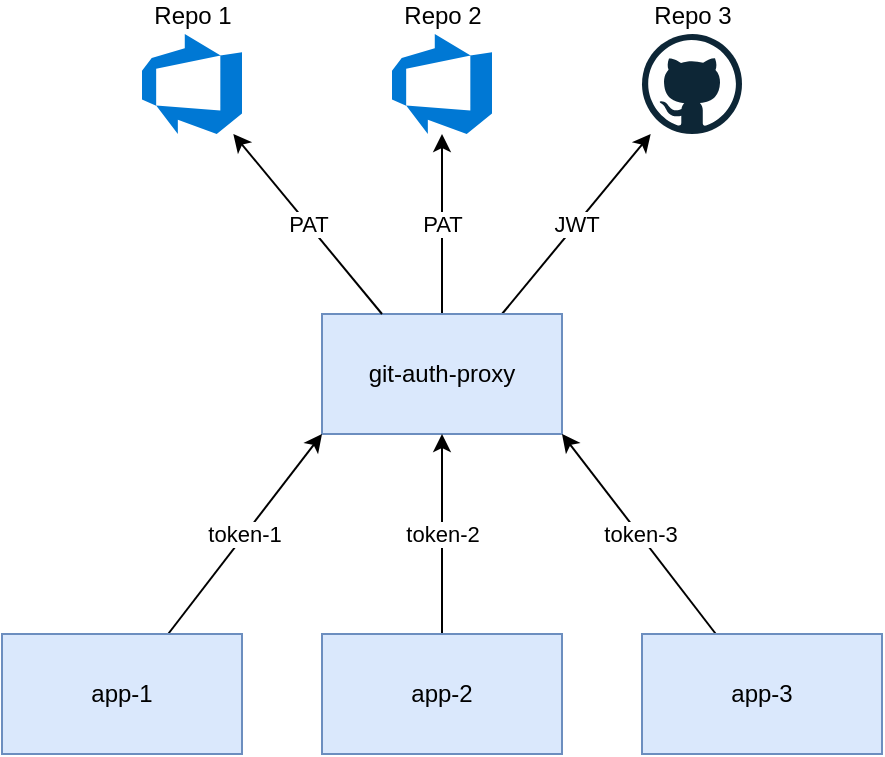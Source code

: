 <mxfile version="15.4.0" type="device"><diagram id="gbA4HWZm-8l8qiuZn7tg" name="architecture"><mxGraphModel dx="2200" dy="581" grid="1" gridSize="10" guides="1" tooltips="1" connect="1" arrows="1" fold="1" page="1" pageScale="1" pageWidth="3300" pageHeight="4681" math="0" shadow="0"><root><mxCell id="0"/><mxCell id="1" parent="0"/><mxCell id="1pK9raDI-22uwQvDzJoq-3" value="PAT" style="edgeStyle=orthogonalEdgeStyle;rounded=0;orthogonalLoop=1;jettySize=auto;html=1;" parent="1" source="1pK9raDI-22uwQvDzJoq-1" target="1pK9raDI-22uwQvDzJoq-2" edge="1"><mxGeometry relative="1" as="geometry"/></mxCell><mxCell id="X1GxKgI7n1tQLYHtwRxn-4" value="JWT" style="rounded=0;orthogonalLoop=1;jettySize=auto;html=1;exitX=0.75;exitY=0;exitDx=0;exitDy=0;" edge="1" parent="1" source="1pK9raDI-22uwQvDzJoq-1" target="X1GxKgI7n1tQLYHtwRxn-1"><mxGeometry relative="1" as="geometry"/></mxCell><mxCell id="1pK9raDI-22uwQvDzJoq-1" value="git-auth-proxy" style="rounded=0;whiteSpace=wrap;html=1;fillColor=#dae8fc;strokeColor=#6c8ebf;" parent="1" vertex="1"><mxGeometry x="1000" y="420" width="120" height="60" as="geometry"/></mxCell><mxCell id="1pK9raDI-22uwQvDzJoq-2" value="Repo 2" style="aspect=fixed;html=1;points=[];align=center;image;fontSize=12;image=img/lib/mscae/Azure_DevOps.svg;labelPosition=center;verticalLabelPosition=top;verticalAlign=bottom;" parent="1" vertex="1"><mxGeometry x="1035" y="280" width="50" height="50" as="geometry"/></mxCell><mxCell id="1pK9raDI-22uwQvDzJoq-7" value="token-1" style="rounded=0;orthogonalLoop=1;jettySize=auto;html=1;entryX=0;entryY=1;entryDx=0;entryDy=0;" parent="1" source="1pK9raDI-22uwQvDzJoq-4" target="1pK9raDI-22uwQvDzJoq-1" edge="1"><mxGeometry relative="1" as="geometry"/></mxCell><mxCell id="1pK9raDI-22uwQvDzJoq-4" value="app-1" style="rounded=0;whiteSpace=wrap;html=1;fillColor=#dae8fc;strokeColor=#6c8ebf;" parent="1" vertex="1"><mxGeometry x="840" y="580" width="120" height="60" as="geometry"/></mxCell><mxCell id="1pK9raDI-22uwQvDzJoq-8" value="token-2" style="edgeStyle=none;rounded=0;orthogonalLoop=1;jettySize=auto;html=1;" parent="1" source="1pK9raDI-22uwQvDzJoq-5" target="1pK9raDI-22uwQvDzJoq-1" edge="1"><mxGeometry relative="1" as="geometry"/></mxCell><mxCell id="1pK9raDI-22uwQvDzJoq-5" value="app-2" style="rounded=0;whiteSpace=wrap;html=1;fillColor=#dae8fc;strokeColor=#6c8ebf;" parent="1" vertex="1"><mxGeometry x="1000" y="580" width="120" height="60" as="geometry"/></mxCell><mxCell id="1pK9raDI-22uwQvDzJoq-9" value="token-3" style="edgeStyle=none;rounded=0;orthogonalLoop=1;jettySize=auto;html=1;entryX=1;entryY=1;entryDx=0;entryDy=0;" parent="1" source="1pK9raDI-22uwQvDzJoq-6" target="1pK9raDI-22uwQvDzJoq-1" edge="1"><mxGeometry relative="1" as="geometry"/></mxCell><mxCell id="1pK9raDI-22uwQvDzJoq-6" value="app-3" style="rounded=0;whiteSpace=wrap;html=1;fillColor=#dae8fc;strokeColor=#6c8ebf;" parent="1" vertex="1"><mxGeometry x="1160" y="580" width="120" height="60" as="geometry"/></mxCell><mxCell id="X1GxKgI7n1tQLYHtwRxn-1" value="Repo 3" style="dashed=0;outlineConnect=0;html=1;align=center;labelPosition=center;verticalLabelPosition=top;verticalAlign=bottom;shape=mxgraph.weblogos.github;aspect=fixed;horizontal=1;" vertex="1" parent="1"><mxGeometry x="1160" y="280" width="50" height="50" as="geometry"/></mxCell><mxCell id="X1GxKgI7n1tQLYHtwRxn-6" value="PAT" style="edgeStyle=none;rounded=0;orthogonalLoop=1;jettySize=auto;html=1;entryX=0.25;entryY=0;entryDx=0;entryDy=0;endArrow=none;endFill=0;startArrow=classic;startFill=1;" edge="1" parent="1" source="X1GxKgI7n1tQLYHtwRxn-3" target="1pK9raDI-22uwQvDzJoq-1"><mxGeometry relative="1" as="geometry"/></mxCell><mxCell id="X1GxKgI7n1tQLYHtwRxn-3" value="Repo 1" style="aspect=fixed;html=1;points=[];align=center;image;fontSize=12;image=img/lib/mscae/Azure_DevOps.svg;labelPosition=center;verticalLabelPosition=top;verticalAlign=bottom;" vertex="1" parent="1"><mxGeometry x="910" y="280" width="50" height="50" as="geometry"/></mxCell></root></mxGraphModel></diagram></mxfile>